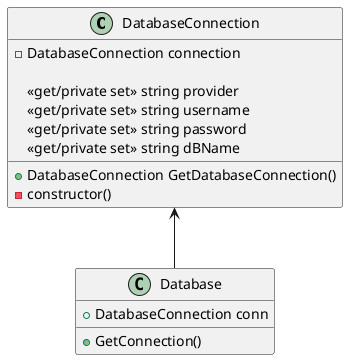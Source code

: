@startuml SingletonClassDiagram

class DatabaseConnection{
    -DatabaseConnection connection

    <<get/private set>> string provider
    <<get/private set>> string username
    <<get/private set>> string password
    <<get/private set>> string dBName

    +DatabaseConnection GetDatabaseConnection()
    -constructor()
}

class Database{
    +DatabaseConnection conn
    +GetConnection()
}

DatabaseConnection <-- Database

@enduml